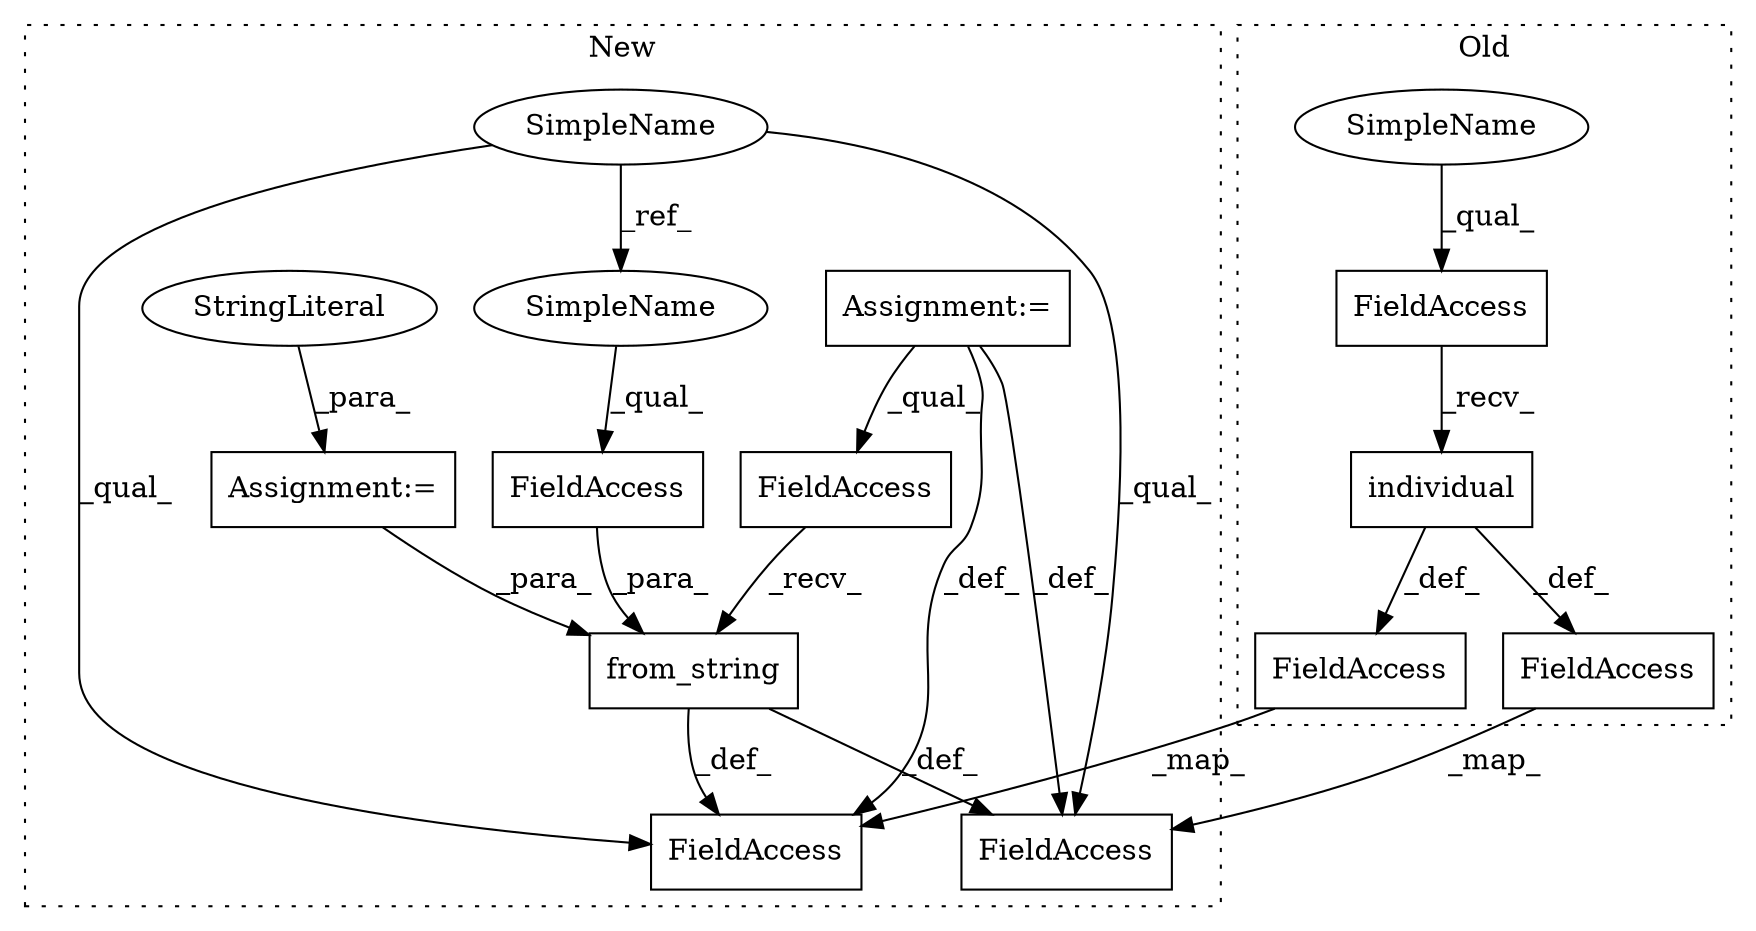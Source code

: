 digraph G {
subgraph cluster0 {
1 [label="individual" a="32" s="8381" l="12" shape="box"];
3 [label="FieldAccess" a="22" s="8363" l="17" shape="box"];
11 [label="FieldAccess" a="22" s="8399" l="25" shape="box"];
12 [label="FieldAccess" a="22" s="8334" l="28" shape="box"];
15 [label="SimpleName" a="42" s="8363" l="8" shape="ellipse"];
label = "Old";
style="dotted";
}
subgraph cluster1 {
2 [label="from_string" a="32" s="9464,9506" l="12,1" shape="box"];
4 [label="FieldAccess" a="22" s="9492" l="14" shape="box"];
5 [label="FieldAccess" a="22" s="9445" l="18" shape="box"];
6 [label="Assignment:=" a="7" s="9055" l="7" shape="box"];
7 [label="Assignment:=" a="7" s="9207" l="1" shape="box"];
8 [label="StringLiteral" a="45" s="9208" l="202" shape="ellipse"];
9 [label="SimpleName" a="42" s="9161" l="8" shape="ellipse"];
10 [label="FieldAccess" a="22" s="9513" l="25" shape="box"];
13 [label="FieldAccess" a="22" s="9416" l="28" shape="box"];
14 [label="SimpleName" a="42" s="9492" l="8" shape="ellipse"];
label = "New";
style="dotted";
}
1 -> 11 [label="_def_"];
1 -> 12 [label="_def_"];
2 -> 13 [label="_def_"];
2 -> 10 [label="_def_"];
3 -> 1 [label="_recv_"];
4 -> 2 [label="_para_"];
5 -> 2 [label="_recv_"];
6 -> 5 [label="_qual_"];
6 -> 13 [label="_def_"];
6 -> 10 [label="_def_"];
7 -> 2 [label="_para_"];
8 -> 7 [label="_para_"];
9 -> 14 [label="_ref_"];
9 -> 10 [label="_qual_"];
9 -> 13 [label="_qual_"];
11 -> 10 [label="_map_"];
12 -> 13 [label="_map_"];
14 -> 4 [label="_qual_"];
15 -> 3 [label="_qual_"];
}